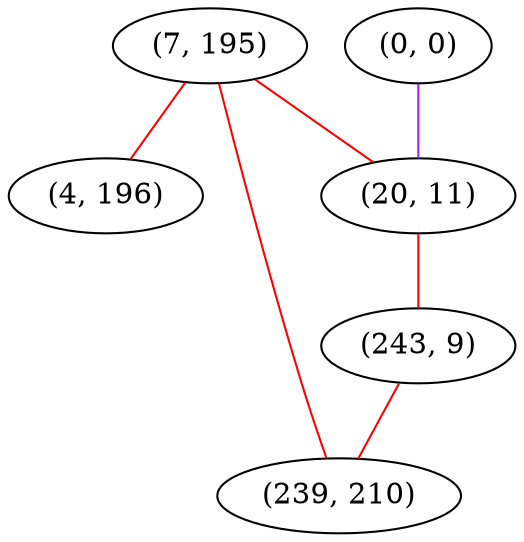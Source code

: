 graph "" {
"(7, 195)";
"(0, 0)";
"(4, 196)";
"(20, 11)";
"(243, 9)";
"(239, 210)";
"(7, 195)" -- "(4, 196)"  [color=red, key=0, weight=1];
"(7, 195)" -- "(20, 11)"  [color=red, key=0, weight=1];
"(7, 195)" -- "(239, 210)"  [color=red, key=0, weight=1];
"(0, 0)" -- "(20, 11)"  [color=purple, key=0, weight=4];
"(20, 11)" -- "(243, 9)"  [color=red, key=0, weight=1];
"(243, 9)" -- "(239, 210)"  [color=red, key=0, weight=1];
}
